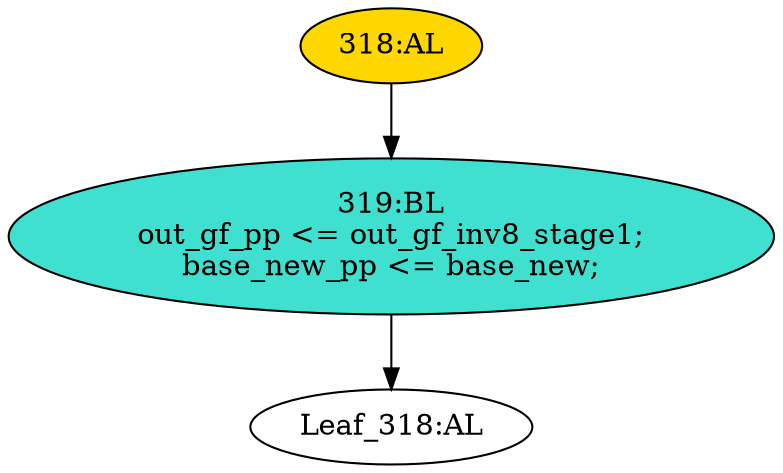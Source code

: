 strict digraph "" {
	node [label="\N"];
	"319:BL"	 [ast="<pyverilog.vparser.ast.Block object at 0x7f8e5c6a03d0>",
		fillcolor=turquoise,
		label="319:BL
out_gf_pp <= out_gf_inv8_stage1;
base_new_pp <= base_new;",
		statements="[<pyverilog.vparser.ast.NonblockingSubstitution object at 0x7f8e5c698650>, <pyverilog.vparser.ast.NonblockingSubstitution object \
at 0x7f8e5c6a0290>]",
		style=filled,
		typ=Block];
	"Leaf_318:AL"	 [def_var="['out_gf_pp', 'base_new_pp']",
		label="Leaf_318:AL"];
	"319:BL" -> "Leaf_318:AL"	 [cond="[]",
		lineno=None];
	"318:AL"	 [ast="<pyverilog.vparser.ast.Always object at 0x7f8e5c6a0410>",
		clk_sens=True,
		fillcolor=gold,
		label="318:AL",
		sens="['clk']",
		statements="[]",
		style=filled,
		typ=Always,
		use_var="['base_new', 'out_gf_inv8_stage1']"];
	"318:AL" -> "319:BL"	 [cond="[]",
		lineno=None];
}
